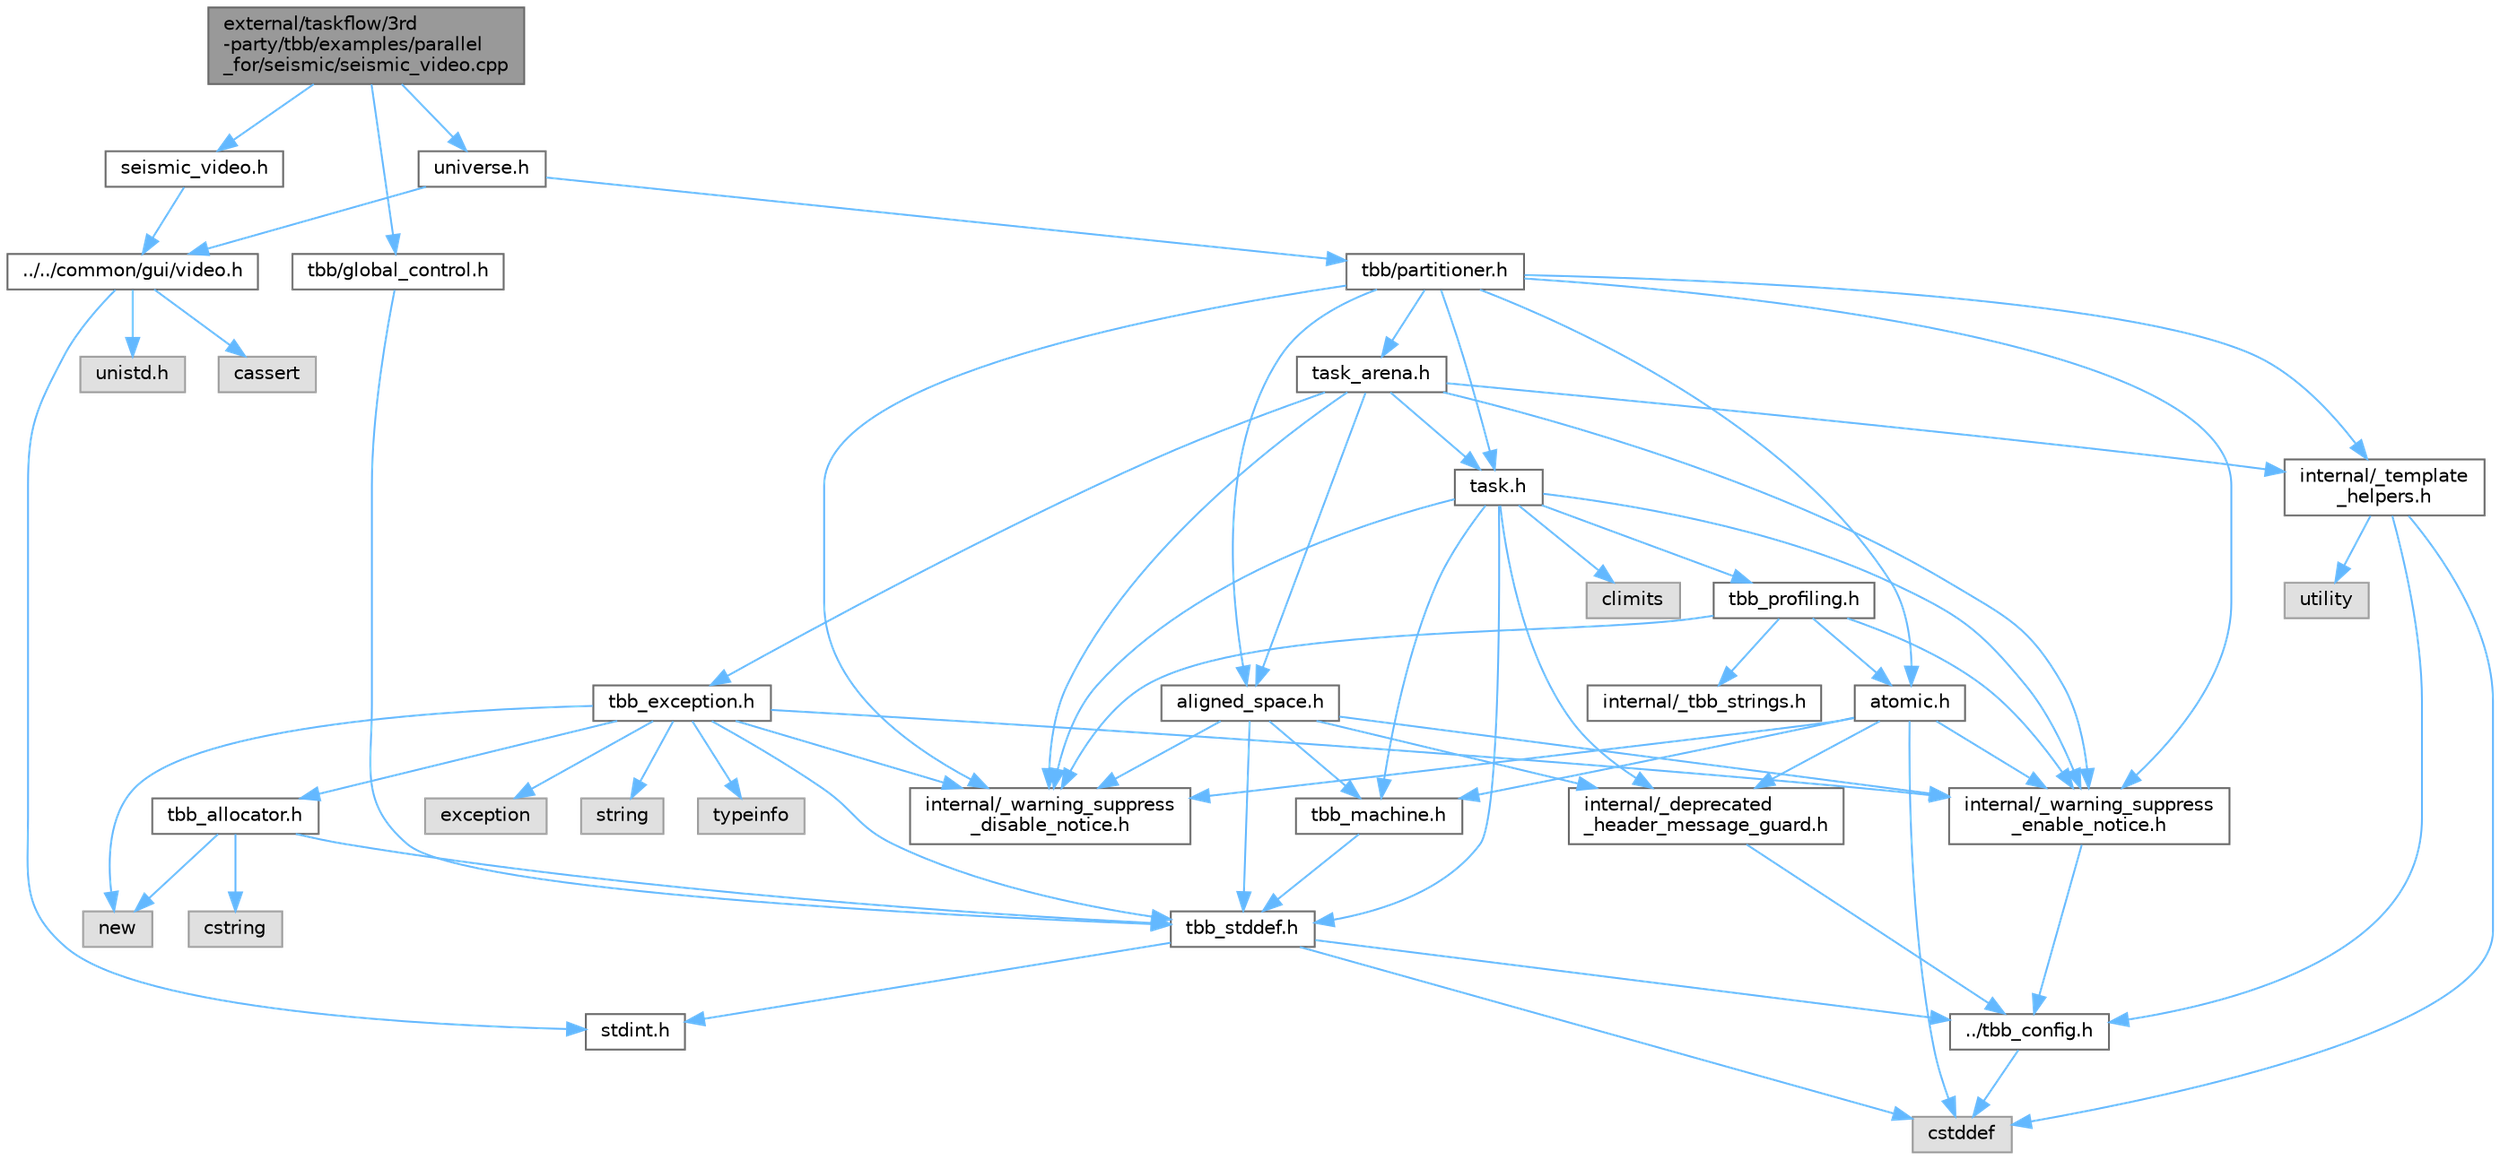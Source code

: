 digraph "external/taskflow/3rd-party/tbb/examples/parallel_for/seismic/seismic_video.cpp"
{
 // LATEX_PDF_SIZE
  bgcolor="transparent";
  edge [fontname=Helvetica,fontsize=10,labelfontname=Helvetica,labelfontsize=10];
  node [fontname=Helvetica,fontsize=10,shape=box,height=0.2,width=0.4];
  Node1 [id="Node000001",label="external/taskflow/3rd\l-party/tbb/examples/parallel\l_for/seismic/seismic_video.cpp",height=0.2,width=0.4,color="gray40", fillcolor="grey60", style="filled", fontcolor="black",tooltip=" "];
  Node1 -> Node2 [id="edge66_Node000001_Node000002",color="steelblue1",style="solid",tooltip=" "];
  Node2 [id="Node000002",label="seismic_video.h",height=0.2,width=0.4,color="grey40", fillcolor="white", style="filled",URL="$3rd-party_2tbb_2examples_2parallel__for_2seismic_2seismic__video_8h.html",tooltip=" "];
  Node2 -> Node3 [id="edge67_Node000002_Node000003",color="steelblue1",style="solid",tooltip=" "];
  Node3 [id="Node000003",label="../../common/gui/video.h",height=0.2,width=0.4,color="grey40", fillcolor="white", style="filled",URL="$3rd-party_2tbb_2examples_2common_2gui_2video_8h.html",tooltip=" "];
  Node3 -> Node4 [id="edge68_Node000003_Node000004",color="steelblue1",style="solid",tooltip=" "];
  Node4 [id="Node000004",label="cassert",height=0.2,width=0.4,color="grey60", fillcolor="#E0E0E0", style="filled",tooltip=" "];
  Node3 -> Node5 [id="edge69_Node000003_Node000005",color="steelblue1",style="solid",tooltip=" "];
  Node5 [id="Node000005",label="stdint.h",height=0.2,width=0.4,color="grey40", fillcolor="white", style="filled",URL="$stdint_8h.html",tooltip=" "];
  Node3 -> Node6 [id="edge70_Node000003_Node000006",color="steelblue1",style="solid",tooltip=" "];
  Node6 [id="Node000006",label="unistd.h",height=0.2,width=0.4,color="grey60", fillcolor="#E0E0E0", style="filled",tooltip=" "];
  Node1 -> Node7 [id="edge71_Node000001_Node000007",color="steelblue1",style="solid",tooltip=" "];
  Node7 [id="Node000007",label="universe.h",height=0.2,width=0.4,color="grey40", fillcolor="white", style="filled",URL="$3rd-party_2tbb_2examples_2parallel__for_2seismic_2universe_8h.html",tooltip=" "];
  Node7 -> Node3 [id="edge72_Node000007_Node000003",color="steelblue1",style="solid",tooltip=" "];
  Node7 -> Node8 [id="edge73_Node000007_Node000008",color="steelblue1",style="solid",tooltip=" "];
  Node8 [id="Node000008",label="tbb/partitioner.h",height=0.2,width=0.4,color="grey40", fillcolor="white", style="filled",URL="$partitioner_8h.html",tooltip=" "];
  Node8 -> Node9 [id="edge74_Node000008_Node000009",color="steelblue1",style="solid",tooltip=" "];
  Node9 [id="Node000009",label="internal/_warning_suppress\l_enable_notice.h",height=0.2,width=0.4,color="grey40", fillcolor="white", style="filled",URL="$__warning__suppress__enable__notice_8h.html",tooltip=" "];
  Node9 -> Node10 [id="edge75_Node000009_Node000010",color="steelblue1",style="solid",tooltip=" "];
  Node10 [id="Node000010",label="../tbb_config.h",height=0.2,width=0.4,color="grey40", fillcolor="white", style="filled",URL="$tbb__config_8h.html",tooltip=" "];
  Node10 -> Node11 [id="edge76_Node000010_Node000011",color="steelblue1",style="solid",tooltip=" "];
  Node11 [id="Node000011",label="cstddef",height=0.2,width=0.4,color="grey60", fillcolor="#E0E0E0", style="filled",tooltip=" "];
  Node8 -> Node12 [id="edge77_Node000008_Node000012",color="steelblue1",style="solid",tooltip=" "];
  Node12 [id="Node000012",label="task.h",height=0.2,width=0.4,color="grey40", fillcolor="white", style="filled",URL="$task_8h.html",tooltip=" "];
  Node12 -> Node13 [id="edge78_Node000012_Node000013",color="steelblue1",style="solid",tooltip=" "];
  Node13 [id="Node000013",label="internal/_deprecated\l_header_message_guard.h",height=0.2,width=0.4,color="grey40", fillcolor="white", style="filled",URL="$__deprecated__header__message__guard_8h.html",tooltip=" "];
  Node13 -> Node10 [id="edge79_Node000013_Node000010",color="steelblue1",style="solid",tooltip=" "];
  Node12 -> Node9 [id="edge80_Node000012_Node000009",color="steelblue1",style="solid",tooltip=" "];
  Node12 -> Node14 [id="edge81_Node000012_Node000014",color="steelblue1",style="solid",tooltip=" "];
  Node14 [id="Node000014",label="tbb_stddef.h",height=0.2,width=0.4,color="grey40", fillcolor="white", style="filled",URL="$tbb__stddef_8h.html",tooltip=" "];
  Node14 -> Node10 [id="edge82_Node000014_Node000010",color="steelblue1",style="solid",tooltip=" "];
  Node14 -> Node11 [id="edge83_Node000014_Node000011",color="steelblue1",style="solid",tooltip=" "];
  Node14 -> Node5 [id="edge84_Node000014_Node000005",color="steelblue1",style="solid",tooltip=" "];
  Node12 -> Node15 [id="edge85_Node000012_Node000015",color="steelblue1",style="solid",tooltip=" "];
  Node15 [id="Node000015",label="tbb_machine.h",height=0.2,width=0.4,color="grey40", fillcolor="white", style="filled",URL="$tbb__machine_8h.html",tooltip=" "];
  Node15 -> Node14 [id="edge86_Node000015_Node000014",color="steelblue1",style="solid",tooltip=" "];
  Node12 -> Node16 [id="edge87_Node000012_Node000016",color="steelblue1",style="solid",tooltip=" "];
  Node16 [id="Node000016",label="tbb_profiling.h",height=0.2,width=0.4,color="grey40", fillcolor="white", style="filled",URL="$tbb__profiling_8h.html",tooltip=" "];
  Node16 -> Node9 [id="edge88_Node000016_Node000009",color="steelblue1",style="solid",tooltip=" "];
  Node16 -> Node17 [id="edge89_Node000016_Node000017",color="steelblue1",style="solid",tooltip=" "];
  Node17 [id="Node000017",label="internal/_tbb_strings.h",height=0.2,width=0.4,color="grey40", fillcolor="white", style="filled",URL="$__tbb__strings_8h.html",tooltip=" "];
  Node16 -> Node18 [id="edge90_Node000016_Node000018",color="steelblue1",style="solid",tooltip=" "];
  Node18 [id="Node000018",label="atomic.h",height=0.2,width=0.4,color="grey40", fillcolor="white", style="filled",URL="$external_2taskflow_23rd-party_2tbb_2include_2tbb_2atomic_8h.html",tooltip=" "];
  Node18 -> Node13 [id="edge91_Node000018_Node000013",color="steelblue1",style="solid",tooltip=" "];
  Node18 -> Node9 [id="edge92_Node000018_Node000009",color="steelblue1",style="solid",tooltip=" "];
  Node18 -> Node11 [id="edge93_Node000018_Node000011",color="steelblue1",style="solid",tooltip=" "];
  Node18 -> Node15 [id="edge94_Node000018_Node000015",color="steelblue1",style="solid",tooltip=" "];
  Node18 -> Node19 [id="edge95_Node000018_Node000019",color="steelblue1",style="solid",tooltip=" "];
  Node19 [id="Node000019",label="internal/_warning_suppress\l_disable_notice.h",height=0.2,width=0.4,color="grey40", fillcolor="white", style="filled",URL="$__warning__suppress__disable__notice_8h.html",tooltip=" "];
  Node16 -> Node19 [id="edge96_Node000016_Node000019",color="steelblue1",style="solid",tooltip=" "];
  Node12 -> Node20 [id="edge97_Node000012_Node000020",color="steelblue1",style="solid",tooltip=" "];
  Node20 [id="Node000020",label="climits",height=0.2,width=0.4,color="grey60", fillcolor="#E0E0E0", style="filled",tooltip=" "];
  Node12 -> Node19 [id="edge98_Node000012_Node000019",color="steelblue1",style="solid",tooltip=" "];
  Node8 -> Node21 [id="edge99_Node000008_Node000021",color="steelblue1",style="solid",tooltip=" "];
  Node21 [id="Node000021",label="task_arena.h",height=0.2,width=0.4,color="grey40", fillcolor="white", style="filled",URL="$task__arena_8h.html",tooltip=" "];
  Node21 -> Node9 [id="edge100_Node000021_Node000009",color="steelblue1",style="solid",tooltip=" "];
  Node21 -> Node12 [id="edge101_Node000021_Node000012",color="steelblue1",style="solid",tooltip=" "];
  Node21 -> Node22 [id="edge102_Node000021_Node000022",color="steelblue1",style="solid",tooltip=" "];
  Node22 [id="Node000022",label="tbb_exception.h",height=0.2,width=0.4,color="grey40", fillcolor="white", style="filled",URL="$tbb__exception_8h.html",tooltip=" "];
  Node22 -> Node9 [id="edge103_Node000022_Node000009",color="steelblue1",style="solid",tooltip=" "];
  Node22 -> Node14 [id="edge104_Node000022_Node000014",color="steelblue1",style="solid",tooltip=" "];
  Node22 -> Node23 [id="edge105_Node000022_Node000023",color="steelblue1",style="solid",tooltip=" "];
  Node23 [id="Node000023",label="exception",height=0.2,width=0.4,color="grey60", fillcolor="#E0E0E0", style="filled",tooltip=" "];
  Node22 -> Node24 [id="edge106_Node000022_Node000024",color="steelblue1",style="solid",tooltip=" "];
  Node24 [id="Node000024",label="new",height=0.2,width=0.4,color="grey60", fillcolor="#E0E0E0", style="filled",tooltip=" "];
  Node22 -> Node25 [id="edge107_Node000022_Node000025",color="steelblue1",style="solid",tooltip=" "];
  Node25 [id="Node000025",label="string",height=0.2,width=0.4,color="grey60", fillcolor="#E0E0E0", style="filled",tooltip=" "];
  Node22 -> Node26 [id="edge108_Node000022_Node000026",color="steelblue1",style="solid",tooltip=" "];
  Node26 [id="Node000026",label="tbb_allocator.h",height=0.2,width=0.4,color="grey40", fillcolor="white", style="filled",URL="$tbb__allocator_8h.html",tooltip=" "];
  Node26 -> Node14 [id="edge109_Node000026_Node000014",color="steelblue1",style="solid",tooltip=" "];
  Node26 -> Node24 [id="edge110_Node000026_Node000024",color="steelblue1",style="solid",tooltip=" "];
  Node26 -> Node27 [id="edge111_Node000026_Node000027",color="steelblue1",style="solid",tooltip=" "];
  Node27 [id="Node000027",label="cstring",height=0.2,width=0.4,color="grey60", fillcolor="#E0E0E0", style="filled",tooltip=" "];
  Node22 -> Node28 [id="edge112_Node000022_Node000028",color="steelblue1",style="solid",tooltip=" "];
  Node28 [id="Node000028",label="typeinfo",height=0.2,width=0.4,color="grey60", fillcolor="#E0E0E0", style="filled",tooltip=" "];
  Node22 -> Node19 [id="edge113_Node000022_Node000019",color="steelblue1",style="solid",tooltip=" "];
  Node21 -> Node29 [id="edge114_Node000021_Node000029",color="steelblue1",style="solid",tooltip=" "];
  Node29 [id="Node000029",label="internal/_template\l_helpers.h",height=0.2,width=0.4,color="grey40", fillcolor="white", style="filled",URL="$__template__helpers_8h.html",tooltip=" "];
  Node29 -> Node30 [id="edge115_Node000029_Node000030",color="steelblue1",style="solid",tooltip=" "];
  Node30 [id="Node000030",label="utility",height=0.2,width=0.4,color="grey60", fillcolor="#E0E0E0", style="filled",tooltip=" "];
  Node29 -> Node11 [id="edge116_Node000029_Node000011",color="steelblue1",style="solid",tooltip=" "];
  Node29 -> Node10 [id="edge117_Node000029_Node000010",color="steelblue1",style="solid",tooltip=" "];
  Node21 -> Node31 [id="edge118_Node000021_Node000031",color="steelblue1",style="solid",tooltip=" "];
  Node31 [id="Node000031",label="aligned_space.h",height=0.2,width=0.4,color="grey40", fillcolor="white", style="filled",URL="$aligned__space_8h.html",tooltip=" "];
  Node31 -> Node13 [id="edge119_Node000031_Node000013",color="steelblue1",style="solid",tooltip=" "];
  Node31 -> Node9 [id="edge120_Node000031_Node000009",color="steelblue1",style="solid",tooltip=" "];
  Node31 -> Node14 [id="edge121_Node000031_Node000014",color="steelblue1",style="solid",tooltip=" "];
  Node31 -> Node15 [id="edge122_Node000031_Node000015",color="steelblue1",style="solid",tooltip=" "];
  Node31 -> Node19 [id="edge123_Node000031_Node000019",color="steelblue1",style="solid",tooltip=" "];
  Node21 -> Node19 [id="edge124_Node000021_Node000019",color="steelblue1",style="solid",tooltip=" "];
  Node8 -> Node31 [id="edge125_Node000008_Node000031",color="steelblue1",style="solid",tooltip=" "];
  Node8 -> Node18 [id="edge126_Node000008_Node000018",color="steelblue1",style="solid",tooltip=" "];
  Node8 -> Node29 [id="edge127_Node000008_Node000029",color="steelblue1",style="solid",tooltip=" "];
  Node8 -> Node19 [id="edge128_Node000008_Node000019",color="steelblue1",style="solid",tooltip=" "];
  Node1 -> Node32 [id="edge129_Node000001_Node000032",color="steelblue1",style="solid",tooltip=" "];
  Node32 [id="Node000032",label="tbb/global_control.h",height=0.2,width=0.4,color="grey40", fillcolor="white", style="filled",URL="$global__control_8h.html",tooltip=" "];
  Node32 -> Node14 [id="edge130_Node000032_Node000014",color="steelblue1",style="solid",tooltip=" "];
}

